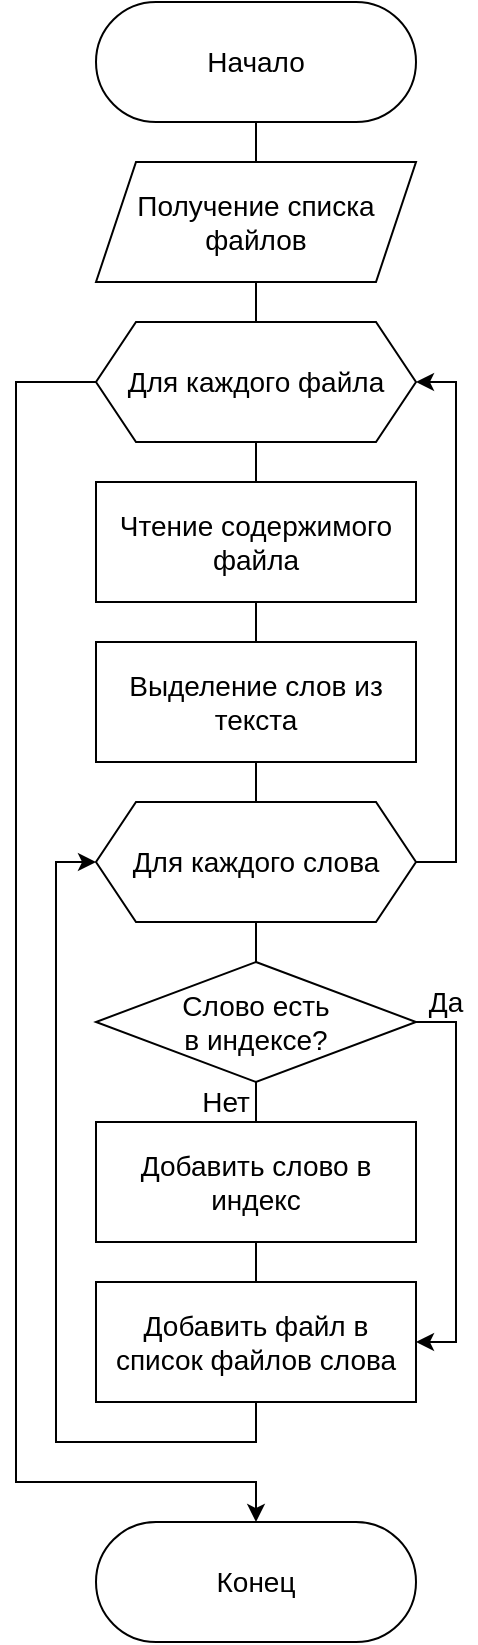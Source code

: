 <mxfile version="16.6.2" type="device"><diagram id="A5J0UZ7tJLpO8mEFhEym" name="Page-1"><mxGraphModel dx="1497" dy="836" grid="1" gridSize="10" guides="1" tooltips="1" connect="1" arrows="1" fold="1" page="1" pageScale="1" pageWidth="850" pageHeight="1100" math="0" shadow="0"><root><mxCell id="0"/><mxCell id="1" parent="0"/><mxCell id="IzPY66J5DAHW6N4Ci-t2-1" value="Начало" style="rounded=1;whiteSpace=wrap;html=1;arcSize=50;fontFamily=Helvetica;fontSize=14;" vertex="1" parent="1"><mxGeometry x="320" y="40" width="160" height="60" as="geometry"/></mxCell><mxCell id="IzPY66J5DAHW6N4Ci-t2-2" value="Конец" style="rounded=1;whiteSpace=wrap;html=1;arcSize=50;fontFamily=Helvetica;fontSize=14;" vertex="1" parent="1"><mxGeometry x="320" y="800" width="160" height="60" as="geometry"/></mxCell><mxCell id="IzPY66J5DAHW6N4Ci-t2-3" value="Получение списка файлов" style="shape=parallelogram;perimeter=parallelogramPerimeter;whiteSpace=wrap;html=1;fixedSize=1;fontFamily=Helvetica;fontSize=14;" vertex="1" parent="1"><mxGeometry x="320" y="120" width="160" height="60" as="geometry"/></mxCell><mxCell id="IzPY66J5DAHW6N4Ci-t2-4" value="Для каждого файла" style="shape=hexagon;perimeter=hexagonPerimeter2;whiteSpace=wrap;html=1;fixedSize=1;fontFamily=Helvetica;fontSize=14;" vertex="1" parent="1"><mxGeometry x="320" y="200" width="160" height="60" as="geometry"/></mxCell><mxCell id="IzPY66J5DAHW6N4Ci-t2-5" value="Чтение содержимого файла" style="rounded=0;whiteSpace=wrap;html=1;fontFamily=Helvetica;fontSize=14;" vertex="1" parent="1"><mxGeometry x="320" y="280" width="160" height="60" as="geometry"/></mxCell><mxCell id="IzPY66J5DAHW6N4Ci-t2-6" value="" style="endArrow=none;html=1;rounded=0;fontFamily=Helvetica;fontSize=14;entryX=0.5;entryY=1;entryDx=0;entryDy=0;exitX=0.5;exitY=0;exitDx=0;exitDy=0;" edge="1" parent="1" source="IzPY66J5DAHW6N4Ci-t2-3" target="IzPY66J5DAHW6N4Ci-t2-1"><mxGeometry width="50" height="50" relative="1" as="geometry"><mxPoint x="120" y="340" as="sourcePoint"/><mxPoint x="170" y="290" as="targetPoint"/></mxGeometry></mxCell><mxCell id="IzPY66J5DAHW6N4Ci-t2-7" value="" style="endArrow=none;html=1;rounded=0;fontFamily=Helvetica;fontSize=14;entryX=0.5;entryY=1;entryDx=0;entryDy=0;exitX=0.5;exitY=0;exitDx=0;exitDy=0;" edge="1" parent="1" source="IzPY66J5DAHW6N4Ci-t2-4" target="IzPY66J5DAHW6N4Ci-t2-3"><mxGeometry width="50" height="50" relative="1" as="geometry"><mxPoint x="110" y="450" as="sourcePoint"/><mxPoint x="160" y="400" as="targetPoint"/></mxGeometry></mxCell><mxCell id="IzPY66J5DAHW6N4Ci-t2-8" value="" style="endArrow=none;html=1;rounded=0;fontFamily=Helvetica;fontSize=14;entryX=0.5;entryY=1;entryDx=0;entryDy=0;exitX=0.5;exitY=0;exitDx=0;exitDy=0;" edge="1" parent="1" source="IzPY66J5DAHW6N4Ci-t2-5" target="IzPY66J5DAHW6N4Ci-t2-4"><mxGeometry width="50" height="50" relative="1" as="geometry"><mxPoint x="170" y="330" as="sourcePoint"/><mxPoint x="220" y="280" as="targetPoint"/></mxGeometry></mxCell><mxCell id="IzPY66J5DAHW6N4Ci-t2-9" value="Выделение слов из текста" style="rounded=0;whiteSpace=wrap;html=1;fontFamily=Helvetica;fontSize=14;" vertex="1" parent="1"><mxGeometry x="320" y="360" width="160" height="60" as="geometry"/></mxCell><mxCell id="IzPY66J5DAHW6N4Ci-t2-11" value="" style="endArrow=none;html=1;rounded=0;fontFamily=Helvetica;fontSize=14;entryX=0.5;entryY=1;entryDx=0;entryDy=0;exitX=0.5;exitY=0;exitDx=0;exitDy=0;" edge="1" parent="1" source="IzPY66J5DAHW6N4Ci-t2-9" target="IzPY66J5DAHW6N4Ci-t2-5"><mxGeometry width="50" height="50" relative="1" as="geometry"><mxPoint x="90" y="430" as="sourcePoint"/><mxPoint x="140" y="380" as="targetPoint"/></mxGeometry></mxCell><mxCell id="IzPY66J5DAHW6N4Ci-t2-12" value="" style="endArrow=none;html=1;rounded=0;fontFamily=Helvetica;fontSize=14;entryX=0.5;entryY=1;entryDx=0;entryDy=0;exitX=0.5;exitY=0;exitDx=0;exitDy=0;" edge="1" parent="1" target="IzPY66J5DAHW6N4Ci-t2-9"><mxGeometry width="50" height="50" relative="1" as="geometry"><mxPoint x="400" y="440" as="sourcePoint"/><mxPoint x="180" y="500" as="targetPoint"/></mxGeometry></mxCell><mxCell id="IzPY66J5DAHW6N4Ci-t2-13" value="Слово есть&lt;br&gt;в индексе?" style="rhombus;whiteSpace=wrap;html=1;fontFamily=Helvetica;fontSize=14;" vertex="1" parent="1"><mxGeometry x="320" y="520" width="160" height="60" as="geometry"/></mxCell><mxCell id="IzPY66J5DAHW6N4Ci-t2-14" value="Для каждого слова" style="shape=hexagon;perimeter=hexagonPerimeter2;whiteSpace=wrap;html=1;fixedSize=1;fontFamily=Helvetica;fontSize=14;" vertex="1" parent="1"><mxGeometry x="320" y="440" width="160" height="60" as="geometry"/></mxCell><mxCell id="IzPY66J5DAHW6N4Ci-t2-15" value="" style="endArrow=none;html=1;rounded=0;fontFamily=Helvetica;fontSize=14;entryX=0.5;entryY=1;entryDx=0;entryDy=0;exitX=0.5;exitY=0;exitDx=0;exitDy=0;" edge="1" parent="1" source="IzPY66J5DAHW6N4Ci-t2-17" target="IzPY66J5DAHW6N4Ci-t2-13"><mxGeometry width="50" height="50" relative="1" as="geometry"><mxPoint x="260" y="560" as="sourcePoint"/><mxPoint x="310" y="510" as="targetPoint"/></mxGeometry></mxCell><mxCell id="IzPY66J5DAHW6N4Ci-t2-17" value="Добавить слово в индекс" style="rounded=0;whiteSpace=wrap;html=1;fontFamily=Helvetica;fontSize=14;" vertex="1" parent="1"><mxGeometry x="320" y="600" width="160" height="60" as="geometry"/></mxCell><mxCell id="IzPY66J5DAHW6N4Ci-t2-18" value="Добавить файл в список файлов слова" style="rounded=0;whiteSpace=wrap;html=1;fontFamily=Helvetica;fontSize=14;" vertex="1" parent="1"><mxGeometry x="320" y="680" width="160" height="60" as="geometry"/></mxCell><mxCell id="IzPY66J5DAHW6N4Ci-t2-19" value="Да" style="text;html=1;strokeColor=none;fillColor=none;align=center;verticalAlign=middle;whiteSpace=wrap;rounded=0;fontFamily=Helvetica;fontSize=14;" vertex="1" parent="1"><mxGeometry x="480" y="530" width="30" height="20" as="geometry"/></mxCell><mxCell id="IzPY66J5DAHW6N4Ci-t2-20" value="Нет" style="text;html=1;strokeColor=none;fillColor=none;align=center;verticalAlign=middle;whiteSpace=wrap;rounded=0;fontFamily=Helvetica;fontSize=14;" vertex="1" parent="1"><mxGeometry x="370" y="580" width="30" height="20" as="geometry"/></mxCell><mxCell id="IzPY66J5DAHW6N4Ci-t2-21" value="" style="endArrow=none;html=1;rounded=0;fontFamily=Helvetica;fontSize=14;entryX=0.5;entryY=1;entryDx=0;entryDy=0;exitX=0.5;exitY=0;exitDx=0;exitDy=0;" edge="1" parent="1" source="IzPY66J5DAHW6N4Ci-t2-18" target="IzPY66J5DAHW6N4Ci-t2-17"><mxGeometry width="50" height="50" relative="1" as="geometry"><mxPoint x="180" y="640" as="sourcePoint"/><mxPoint x="230" y="590" as="targetPoint"/></mxGeometry></mxCell><mxCell id="IzPY66J5DAHW6N4Ci-t2-23" value="" style="endArrow=classic;html=1;rounded=0;fontFamily=Helvetica;fontSize=14;exitX=1;exitY=0.5;exitDx=0;exitDy=0;entryX=1;entryY=0.5;entryDx=0;entryDy=0;" edge="1" parent="1" source="IzPY66J5DAHW6N4Ci-t2-13" target="IzPY66J5DAHW6N4Ci-t2-18"><mxGeometry width="50" height="50" relative="1" as="geometry"><mxPoint x="620" y="760" as="sourcePoint"/><mxPoint x="670" y="710" as="targetPoint"/><Array as="points"><mxPoint x="500" y="550"/><mxPoint x="500" y="710"/></Array></mxGeometry></mxCell><mxCell id="IzPY66J5DAHW6N4Ci-t2-24" value="" style="endArrow=none;html=1;rounded=0;fontFamily=Helvetica;fontSize=14;entryX=0.5;entryY=1;entryDx=0;entryDy=0;exitX=0.5;exitY=0;exitDx=0;exitDy=0;" edge="1" parent="1" source="IzPY66J5DAHW6N4Ci-t2-13" target="IzPY66J5DAHW6N4Ci-t2-14"><mxGeometry width="50" height="50" relative="1" as="geometry"><mxPoint x="110" y="640" as="sourcePoint"/><mxPoint x="160" y="590" as="targetPoint"/></mxGeometry></mxCell><mxCell id="IzPY66J5DAHW6N4Ci-t2-25" value="" style="endArrow=classic;html=1;rounded=0;fontFamily=Helvetica;fontSize=14;exitX=0.5;exitY=1;exitDx=0;exitDy=0;entryX=0;entryY=0.5;entryDx=0;entryDy=0;" edge="1" parent="1" source="IzPY66J5DAHW6N4Ci-t2-18" target="IzPY66J5DAHW6N4Ci-t2-14"><mxGeometry width="50" height="50" relative="1" as="geometry"><mxPoint x="170" y="810" as="sourcePoint"/><mxPoint x="280" y="460" as="targetPoint"/><Array as="points"><mxPoint x="400" y="760"/><mxPoint x="300" y="760"/><mxPoint x="300" y="470"/></Array></mxGeometry></mxCell><mxCell id="IzPY66J5DAHW6N4Ci-t2-26" value="" style="endArrow=classic;html=1;rounded=0;fontFamily=Helvetica;fontSize=14;exitX=1;exitY=0.5;exitDx=0;exitDy=0;entryX=1;entryY=0.5;entryDx=0;entryDy=0;" edge="1" parent="1" source="IzPY66J5DAHW6N4Ci-t2-14" target="IzPY66J5DAHW6N4Ci-t2-4"><mxGeometry width="50" height="50" relative="1" as="geometry"><mxPoint x="140" y="580" as="sourcePoint"/><mxPoint x="190" y="530" as="targetPoint"/><Array as="points"><mxPoint x="500" y="470"/><mxPoint x="500" y="230"/></Array></mxGeometry></mxCell><mxCell id="IzPY66J5DAHW6N4Ci-t2-27" value="" style="endArrow=classic;html=1;rounded=0;fontFamily=Helvetica;fontSize=14;exitX=0;exitY=0.5;exitDx=0;exitDy=0;entryX=0.5;entryY=0;entryDx=0;entryDy=0;" edge="1" parent="1" source="IzPY66J5DAHW6N4Ci-t2-4" target="IzPY66J5DAHW6N4Ci-t2-2"><mxGeometry width="50" height="50" relative="1" as="geometry"><mxPoint x="240" y="290" as="sourcePoint"/><mxPoint x="150" y="280" as="targetPoint"/><Array as="points"><mxPoint x="280" y="230"/><mxPoint x="280" y="780"/><mxPoint x="400" y="780"/></Array></mxGeometry></mxCell></root></mxGraphModel></diagram></mxfile>